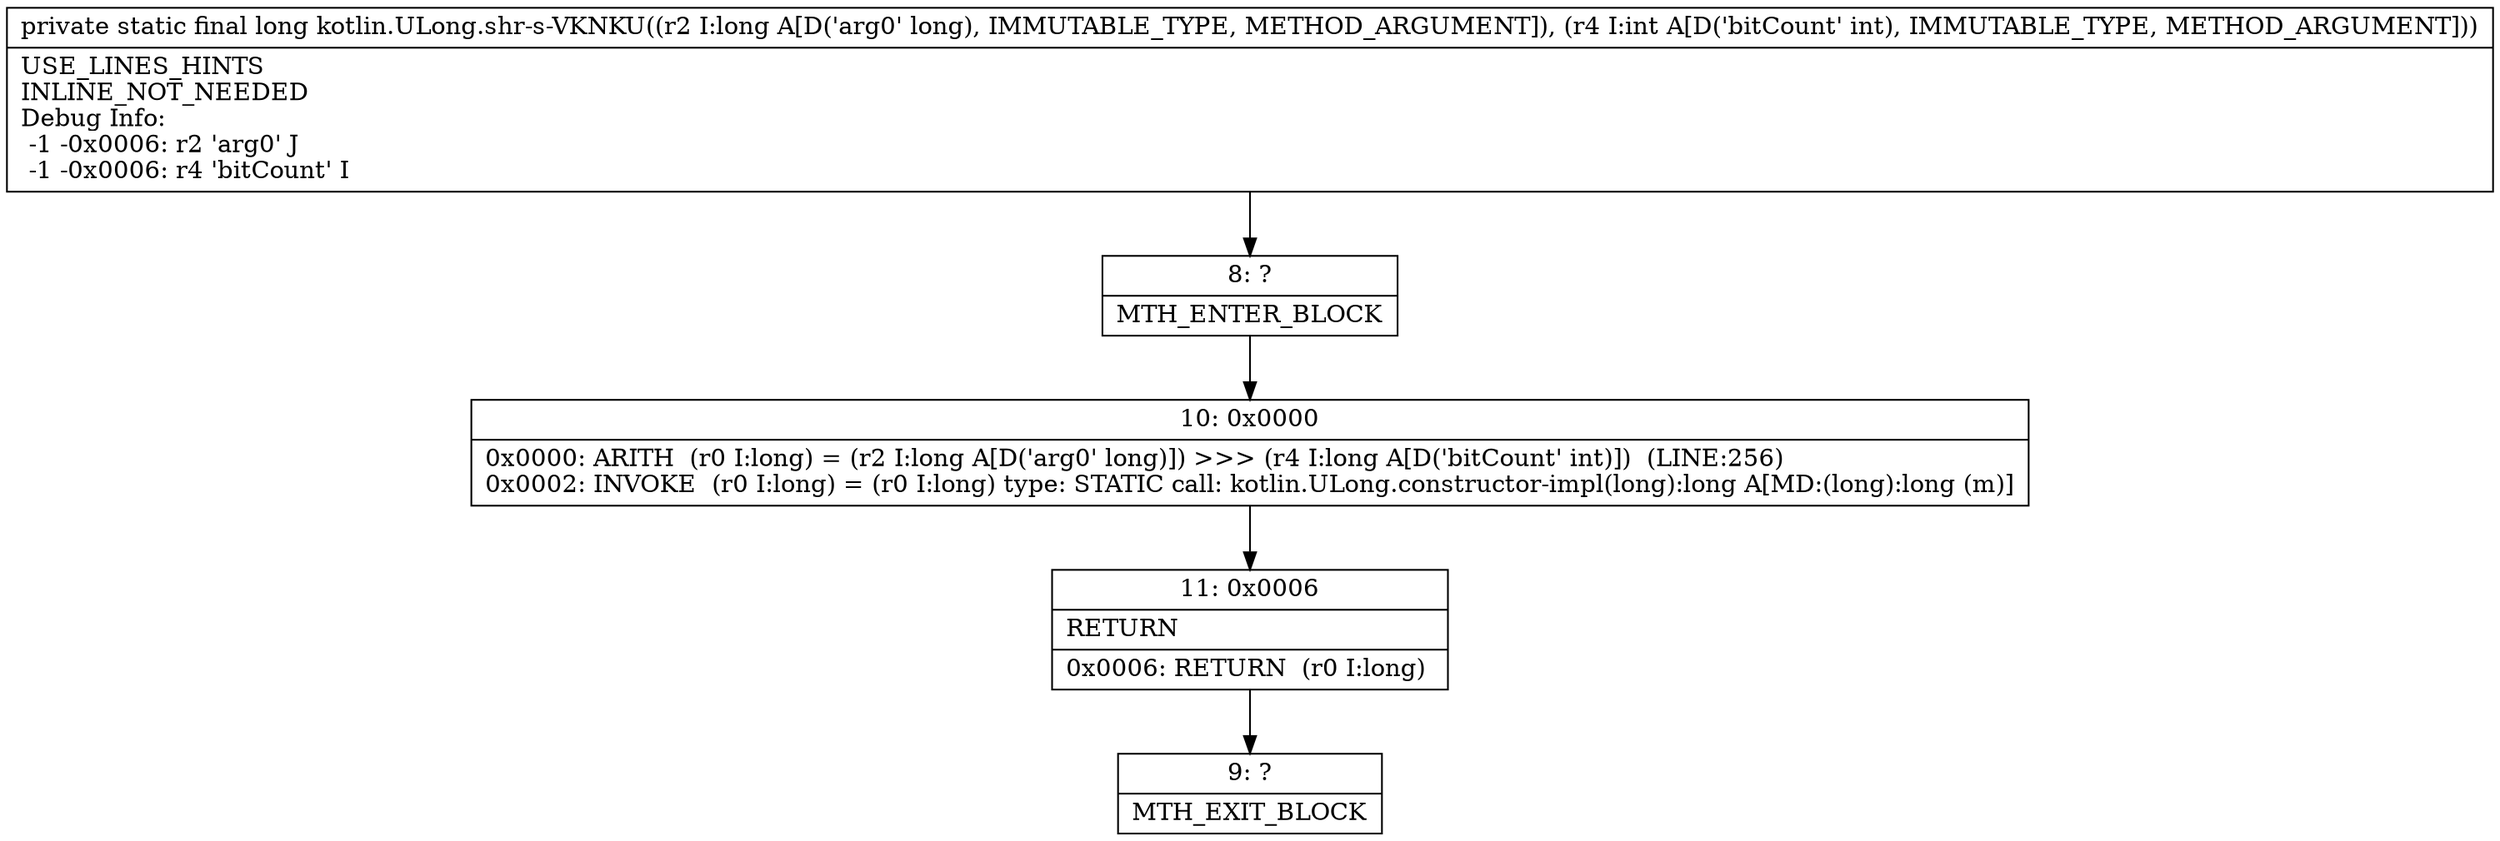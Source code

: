digraph "CFG forkotlin.ULong.shr\-s\-VKNKU(JI)J" {
Node_8 [shape=record,label="{8\:\ ?|MTH_ENTER_BLOCK\l}"];
Node_10 [shape=record,label="{10\:\ 0x0000|0x0000: ARITH  (r0 I:long) = (r2 I:long A[D('arg0' long)]) \>\>\> (r4 I:long A[D('bitCount' int)])  (LINE:256)\l0x0002: INVOKE  (r0 I:long) = (r0 I:long) type: STATIC call: kotlin.ULong.constructor\-impl(long):long A[MD:(long):long (m)]\l}"];
Node_11 [shape=record,label="{11\:\ 0x0006|RETURN\l|0x0006: RETURN  (r0 I:long) \l}"];
Node_9 [shape=record,label="{9\:\ ?|MTH_EXIT_BLOCK\l}"];
MethodNode[shape=record,label="{private static final long kotlin.ULong.shr\-s\-VKNKU((r2 I:long A[D('arg0' long), IMMUTABLE_TYPE, METHOD_ARGUMENT]), (r4 I:int A[D('bitCount' int), IMMUTABLE_TYPE, METHOD_ARGUMENT]))  | USE_LINES_HINTS\lINLINE_NOT_NEEDED\lDebug Info:\l  \-1 \-0x0006: r2 'arg0' J\l  \-1 \-0x0006: r4 'bitCount' I\l}"];
MethodNode -> Node_8;Node_8 -> Node_10;
Node_10 -> Node_11;
Node_11 -> Node_9;
}


